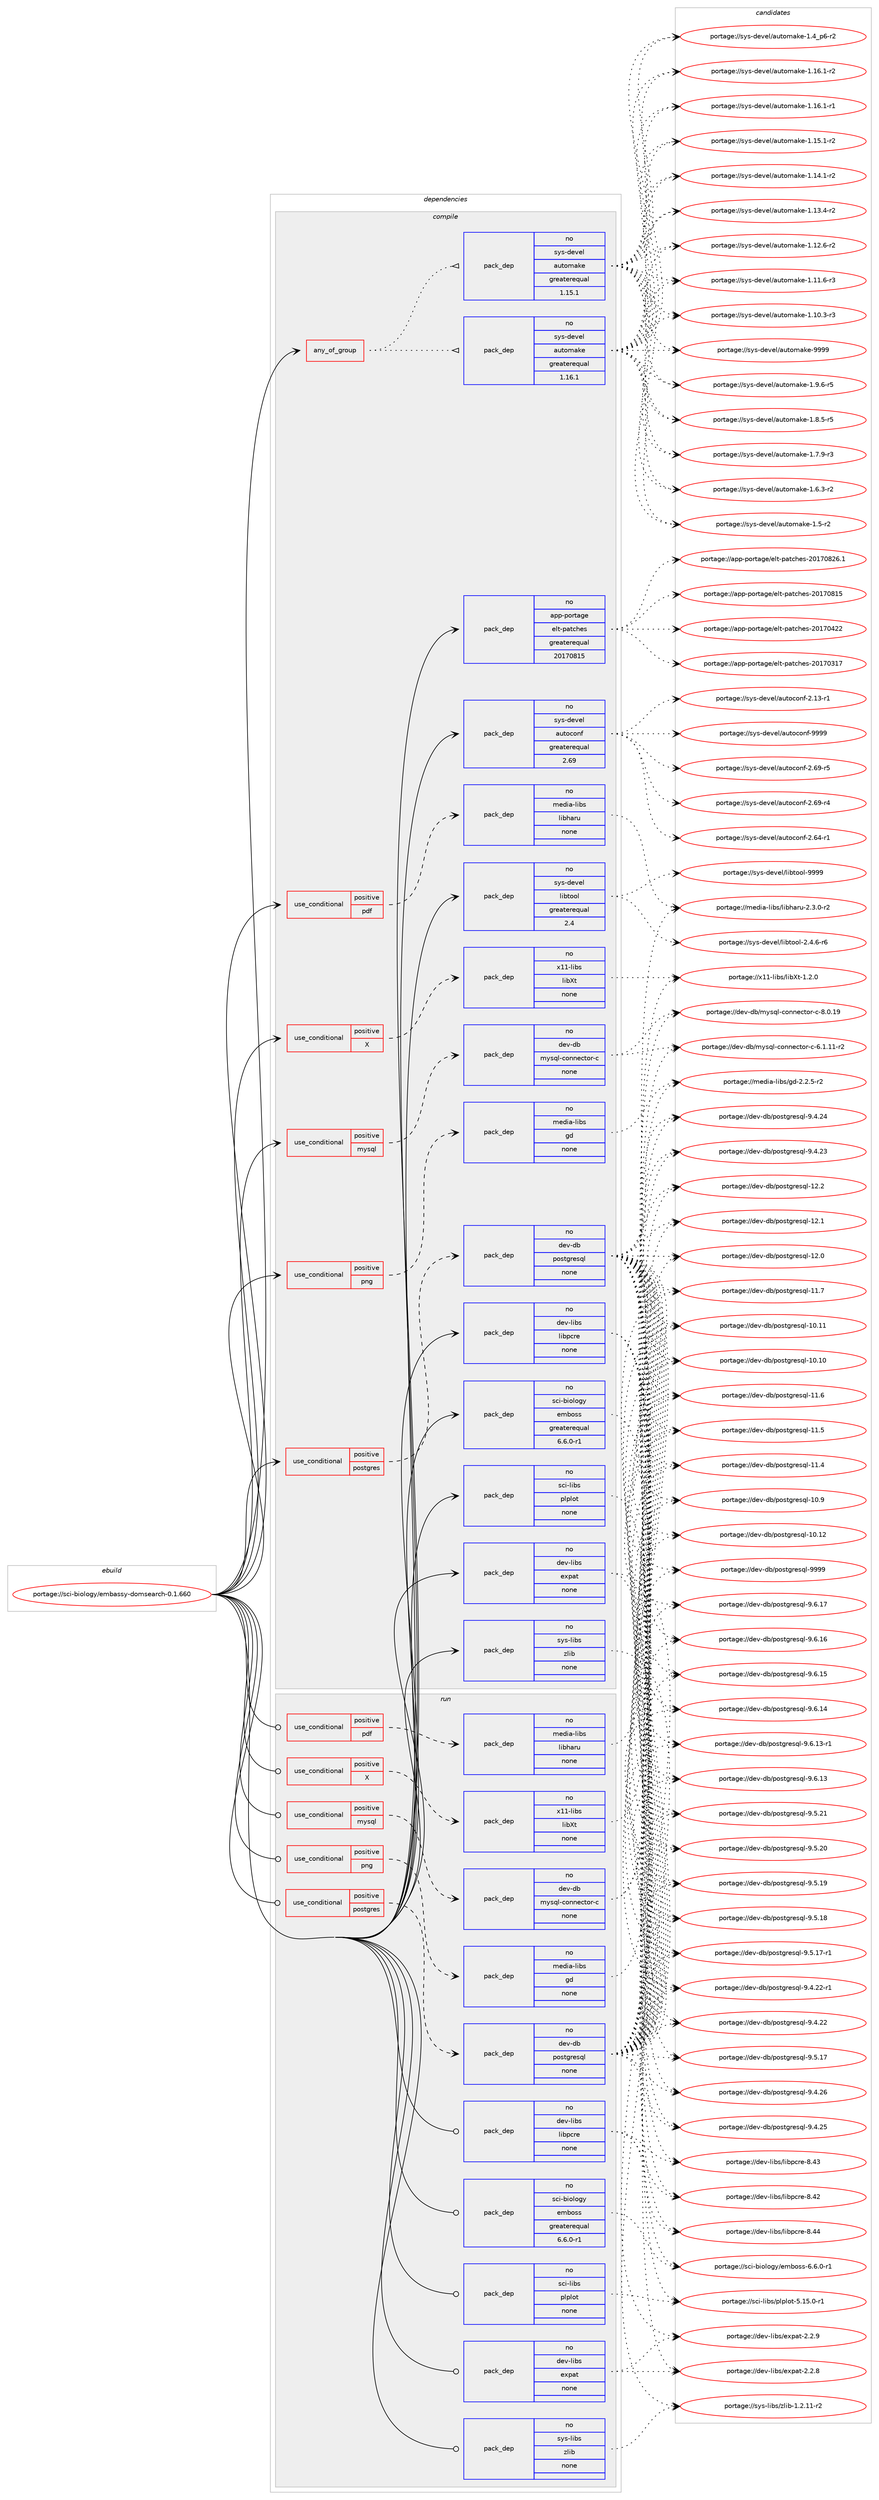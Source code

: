 digraph prolog {

# *************
# Graph options
# *************

newrank=true;
concentrate=true;
compound=true;
graph [rankdir=LR,fontname=Helvetica,fontsize=10,ranksep=1.5];#, ranksep=2.5, nodesep=0.2];
edge  [arrowhead=vee];
node  [fontname=Helvetica,fontsize=10];

# **********
# The ebuild
# **********

subgraph cluster_leftcol {
color=gray;
rank=same;
label=<<i>ebuild</i>>;
id [label="portage://sci-biology/embassy-domsearch-0.1.660", color=red, width=4, href="../sci-biology/embassy-domsearch-0.1.660.svg"];
}

# ****************
# The dependencies
# ****************

subgraph cluster_midcol {
color=gray;
label=<<i>dependencies</i>>;
subgraph cluster_compile {
fillcolor="#eeeeee";
style=filled;
label=<<i>compile</i>>;
subgraph any1189 {
dependency57517 [label=<<TABLE BORDER="0" CELLBORDER="1" CELLSPACING="0" CELLPADDING="4"><TR><TD CELLPADDING="10">any_of_group</TD></TR></TABLE>>, shape=none, color=red];subgraph pack44515 {
dependency57518 [label=<<TABLE BORDER="0" CELLBORDER="1" CELLSPACING="0" CELLPADDING="4" WIDTH="220"><TR><TD ROWSPAN="6" CELLPADDING="30">pack_dep</TD></TR><TR><TD WIDTH="110">no</TD></TR><TR><TD>sys-devel</TD></TR><TR><TD>automake</TD></TR><TR><TD>greaterequal</TD></TR><TR><TD>1.16.1</TD></TR></TABLE>>, shape=none, color=blue];
}
dependency57517:e -> dependency57518:w [weight=20,style="dotted",arrowhead="oinv"];
subgraph pack44516 {
dependency57519 [label=<<TABLE BORDER="0" CELLBORDER="1" CELLSPACING="0" CELLPADDING="4" WIDTH="220"><TR><TD ROWSPAN="6" CELLPADDING="30">pack_dep</TD></TR><TR><TD WIDTH="110">no</TD></TR><TR><TD>sys-devel</TD></TR><TR><TD>automake</TD></TR><TR><TD>greaterequal</TD></TR><TR><TD>1.15.1</TD></TR></TABLE>>, shape=none, color=blue];
}
dependency57517:e -> dependency57519:w [weight=20,style="dotted",arrowhead="oinv"];
}
id:e -> dependency57517:w [weight=20,style="solid",arrowhead="vee"];
subgraph cond11758 {
dependency57520 [label=<<TABLE BORDER="0" CELLBORDER="1" CELLSPACING="0" CELLPADDING="4"><TR><TD ROWSPAN="3" CELLPADDING="10">use_conditional</TD></TR><TR><TD>positive</TD></TR><TR><TD>X</TD></TR></TABLE>>, shape=none, color=red];
subgraph pack44517 {
dependency57521 [label=<<TABLE BORDER="0" CELLBORDER="1" CELLSPACING="0" CELLPADDING="4" WIDTH="220"><TR><TD ROWSPAN="6" CELLPADDING="30">pack_dep</TD></TR><TR><TD WIDTH="110">no</TD></TR><TR><TD>x11-libs</TD></TR><TR><TD>libXt</TD></TR><TR><TD>none</TD></TR><TR><TD></TD></TR></TABLE>>, shape=none, color=blue];
}
dependency57520:e -> dependency57521:w [weight=20,style="dashed",arrowhead="vee"];
}
id:e -> dependency57520:w [weight=20,style="solid",arrowhead="vee"];
subgraph cond11759 {
dependency57522 [label=<<TABLE BORDER="0" CELLBORDER="1" CELLSPACING="0" CELLPADDING="4"><TR><TD ROWSPAN="3" CELLPADDING="10">use_conditional</TD></TR><TR><TD>positive</TD></TR><TR><TD>mysql</TD></TR></TABLE>>, shape=none, color=red];
subgraph pack44518 {
dependency57523 [label=<<TABLE BORDER="0" CELLBORDER="1" CELLSPACING="0" CELLPADDING="4" WIDTH="220"><TR><TD ROWSPAN="6" CELLPADDING="30">pack_dep</TD></TR><TR><TD WIDTH="110">no</TD></TR><TR><TD>dev-db</TD></TR><TR><TD>mysql-connector-c</TD></TR><TR><TD>none</TD></TR><TR><TD></TD></TR></TABLE>>, shape=none, color=blue];
}
dependency57522:e -> dependency57523:w [weight=20,style="dashed",arrowhead="vee"];
}
id:e -> dependency57522:w [weight=20,style="solid",arrowhead="vee"];
subgraph cond11760 {
dependency57524 [label=<<TABLE BORDER="0" CELLBORDER="1" CELLSPACING="0" CELLPADDING="4"><TR><TD ROWSPAN="3" CELLPADDING="10">use_conditional</TD></TR><TR><TD>positive</TD></TR><TR><TD>pdf</TD></TR></TABLE>>, shape=none, color=red];
subgraph pack44519 {
dependency57525 [label=<<TABLE BORDER="0" CELLBORDER="1" CELLSPACING="0" CELLPADDING="4" WIDTH="220"><TR><TD ROWSPAN="6" CELLPADDING="30">pack_dep</TD></TR><TR><TD WIDTH="110">no</TD></TR><TR><TD>media-libs</TD></TR><TR><TD>libharu</TD></TR><TR><TD>none</TD></TR><TR><TD></TD></TR></TABLE>>, shape=none, color=blue];
}
dependency57524:e -> dependency57525:w [weight=20,style="dashed",arrowhead="vee"];
}
id:e -> dependency57524:w [weight=20,style="solid",arrowhead="vee"];
subgraph cond11761 {
dependency57526 [label=<<TABLE BORDER="0" CELLBORDER="1" CELLSPACING="0" CELLPADDING="4"><TR><TD ROWSPAN="3" CELLPADDING="10">use_conditional</TD></TR><TR><TD>positive</TD></TR><TR><TD>png</TD></TR></TABLE>>, shape=none, color=red];
subgraph pack44520 {
dependency57527 [label=<<TABLE BORDER="0" CELLBORDER="1" CELLSPACING="0" CELLPADDING="4" WIDTH="220"><TR><TD ROWSPAN="6" CELLPADDING="30">pack_dep</TD></TR><TR><TD WIDTH="110">no</TD></TR><TR><TD>media-libs</TD></TR><TR><TD>gd</TD></TR><TR><TD>none</TD></TR><TR><TD></TD></TR></TABLE>>, shape=none, color=blue];
}
dependency57526:e -> dependency57527:w [weight=20,style="dashed",arrowhead="vee"];
}
id:e -> dependency57526:w [weight=20,style="solid",arrowhead="vee"];
subgraph cond11762 {
dependency57528 [label=<<TABLE BORDER="0" CELLBORDER="1" CELLSPACING="0" CELLPADDING="4"><TR><TD ROWSPAN="3" CELLPADDING="10">use_conditional</TD></TR><TR><TD>positive</TD></TR><TR><TD>postgres</TD></TR></TABLE>>, shape=none, color=red];
subgraph pack44521 {
dependency57529 [label=<<TABLE BORDER="0" CELLBORDER="1" CELLSPACING="0" CELLPADDING="4" WIDTH="220"><TR><TD ROWSPAN="6" CELLPADDING="30">pack_dep</TD></TR><TR><TD WIDTH="110">no</TD></TR><TR><TD>dev-db</TD></TR><TR><TD>postgresql</TD></TR><TR><TD>none</TD></TR><TR><TD></TD></TR></TABLE>>, shape=none, color=blue];
}
dependency57528:e -> dependency57529:w [weight=20,style="dashed",arrowhead="vee"];
}
id:e -> dependency57528:w [weight=20,style="solid",arrowhead="vee"];
subgraph pack44522 {
dependency57530 [label=<<TABLE BORDER="0" CELLBORDER="1" CELLSPACING="0" CELLPADDING="4" WIDTH="220"><TR><TD ROWSPAN="6" CELLPADDING="30">pack_dep</TD></TR><TR><TD WIDTH="110">no</TD></TR><TR><TD>app-portage</TD></TR><TR><TD>elt-patches</TD></TR><TR><TD>greaterequal</TD></TR><TR><TD>20170815</TD></TR></TABLE>>, shape=none, color=blue];
}
id:e -> dependency57530:w [weight=20,style="solid",arrowhead="vee"];
subgraph pack44523 {
dependency57531 [label=<<TABLE BORDER="0" CELLBORDER="1" CELLSPACING="0" CELLPADDING="4" WIDTH="220"><TR><TD ROWSPAN="6" CELLPADDING="30">pack_dep</TD></TR><TR><TD WIDTH="110">no</TD></TR><TR><TD>dev-libs</TD></TR><TR><TD>expat</TD></TR><TR><TD>none</TD></TR><TR><TD></TD></TR></TABLE>>, shape=none, color=blue];
}
id:e -> dependency57531:w [weight=20,style="solid",arrowhead="vee"];
subgraph pack44524 {
dependency57532 [label=<<TABLE BORDER="0" CELLBORDER="1" CELLSPACING="0" CELLPADDING="4" WIDTH="220"><TR><TD ROWSPAN="6" CELLPADDING="30">pack_dep</TD></TR><TR><TD WIDTH="110">no</TD></TR><TR><TD>dev-libs</TD></TR><TR><TD>libpcre</TD></TR><TR><TD>none</TD></TR><TR><TD></TD></TR></TABLE>>, shape=none, color=blue];
}
id:e -> dependency57532:w [weight=20,style="solid",arrowhead="vee"];
subgraph pack44525 {
dependency57533 [label=<<TABLE BORDER="0" CELLBORDER="1" CELLSPACING="0" CELLPADDING="4" WIDTH="220"><TR><TD ROWSPAN="6" CELLPADDING="30">pack_dep</TD></TR><TR><TD WIDTH="110">no</TD></TR><TR><TD>sci-biology</TD></TR><TR><TD>emboss</TD></TR><TR><TD>greaterequal</TD></TR><TR><TD>6.6.0-r1</TD></TR></TABLE>>, shape=none, color=blue];
}
id:e -> dependency57533:w [weight=20,style="solid",arrowhead="vee"];
subgraph pack44526 {
dependency57534 [label=<<TABLE BORDER="0" CELLBORDER="1" CELLSPACING="0" CELLPADDING="4" WIDTH="220"><TR><TD ROWSPAN="6" CELLPADDING="30">pack_dep</TD></TR><TR><TD WIDTH="110">no</TD></TR><TR><TD>sci-libs</TD></TR><TR><TD>plplot</TD></TR><TR><TD>none</TD></TR><TR><TD></TD></TR></TABLE>>, shape=none, color=blue];
}
id:e -> dependency57534:w [weight=20,style="solid",arrowhead="vee"];
subgraph pack44527 {
dependency57535 [label=<<TABLE BORDER="0" CELLBORDER="1" CELLSPACING="0" CELLPADDING="4" WIDTH="220"><TR><TD ROWSPAN="6" CELLPADDING="30">pack_dep</TD></TR><TR><TD WIDTH="110">no</TD></TR><TR><TD>sys-devel</TD></TR><TR><TD>autoconf</TD></TR><TR><TD>greaterequal</TD></TR><TR><TD>2.69</TD></TR></TABLE>>, shape=none, color=blue];
}
id:e -> dependency57535:w [weight=20,style="solid",arrowhead="vee"];
subgraph pack44528 {
dependency57536 [label=<<TABLE BORDER="0" CELLBORDER="1" CELLSPACING="0" CELLPADDING="4" WIDTH="220"><TR><TD ROWSPAN="6" CELLPADDING="30">pack_dep</TD></TR><TR><TD WIDTH="110">no</TD></TR><TR><TD>sys-devel</TD></TR><TR><TD>libtool</TD></TR><TR><TD>greaterequal</TD></TR><TR><TD>2.4</TD></TR></TABLE>>, shape=none, color=blue];
}
id:e -> dependency57536:w [weight=20,style="solid",arrowhead="vee"];
subgraph pack44529 {
dependency57537 [label=<<TABLE BORDER="0" CELLBORDER="1" CELLSPACING="0" CELLPADDING="4" WIDTH="220"><TR><TD ROWSPAN="6" CELLPADDING="30">pack_dep</TD></TR><TR><TD WIDTH="110">no</TD></TR><TR><TD>sys-libs</TD></TR><TR><TD>zlib</TD></TR><TR><TD>none</TD></TR><TR><TD></TD></TR></TABLE>>, shape=none, color=blue];
}
id:e -> dependency57537:w [weight=20,style="solid",arrowhead="vee"];
}
subgraph cluster_compileandrun {
fillcolor="#eeeeee";
style=filled;
label=<<i>compile and run</i>>;
}
subgraph cluster_run {
fillcolor="#eeeeee";
style=filled;
label=<<i>run</i>>;
subgraph cond11763 {
dependency57538 [label=<<TABLE BORDER="0" CELLBORDER="1" CELLSPACING="0" CELLPADDING="4"><TR><TD ROWSPAN="3" CELLPADDING="10">use_conditional</TD></TR><TR><TD>positive</TD></TR><TR><TD>X</TD></TR></TABLE>>, shape=none, color=red];
subgraph pack44530 {
dependency57539 [label=<<TABLE BORDER="0" CELLBORDER="1" CELLSPACING="0" CELLPADDING="4" WIDTH="220"><TR><TD ROWSPAN="6" CELLPADDING="30">pack_dep</TD></TR><TR><TD WIDTH="110">no</TD></TR><TR><TD>x11-libs</TD></TR><TR><TD>libXt</TD></TR><TR><TD>none</TD></TR><TR><TD></TD></TR></TABLE>>, shape=none, color=blue];
}
dependency57538:e -> dependency57539:w [weight=20,style="dashed",arrowhead="vee"];
}
id:e -> dependency57538:w [weight=20,style="solid",arrowhead="odot"];
subgraph cond11764 {
dependency57540 [label=<<TABLE BORDER="0" CELLBORDER="1" CELLSPACING="0" CELLPADDING="4"><TR><TD ROWSPAN="3" CELLPADDING="10">use_conditional</TD></TR><TR><TD>positive</TD></TR><TR><TD>mysql</TD></TR></TABLE>>, shape=none, color=red];
subgraph pack44531 {
dependency57541 [label=<<TABLE BORDER="0" CELLBORDER="1" CELLSPACING="0" CELLPADDING="4" WIDTH="220"><TR><TD ROWSPAN="6" CELLPADDING="30">pack_dep</TD></TR><TR><TD WIDTH="110">no</TD></TR><TR><TD>dev-db</TD></TR><TR><TD>mysql-connector-c</TD></TR><TR><TD>none</TD></TR><TR><TD></TD></TR></TABLE>>, shape=none, color=blue];
}
dependency57540:e -> dependency57541:w [weight=20,style="dashed",arrowhead="vee"];
}
id:e -> dependency57540:w [weight=20,style="solid",arrowhead="odot"];
subgraph cond11765 {
dependency57542 [label=<<TABLE BORDER="0" CELLBORDER="1" CELLSPACING="0" CELLPADDING="4"><TR><TD ROWSPAN="3" CELLPADDING="10">use_conditional</TD></TR><TR><TD>positive</TD></TR><TR><TD>pdf</TD></TR></TABLE>>, shape=none, color=red];
subgraph pack44532 {
dependency57543 [label=<<TABLE BORDER="0" CELLBORDER="1" CELLSPACING="0" CELLPADDING="4" WIDTH="220"><TR><TD ROWSPAN="6" CELLPADDING="30">pack_dep</TD></TR><TR><TD WIDTH="110">no</TD></TR><TR><TD>media-libs</TD></TR><TR><TD>libharu</TD></TR><TR><TD>none</TD></TR><TR><TD></TD></TR></TABLE>>, shape=none, color=blue];
}
dependency57542:e -> dependency57543:w [weight=20,style="dashed",arrowhead="vee"];
}
id:e -> dependency57542:w [weight=20,style="solid",arrowhead="odot"];
subgraph cond11766 {
dependency57544 [label=<<TABLE BORDER="0" CELLBORDER="1" CELLSPACING="0" CELLPADDING="4"><TR><TD ROWSPAN="3" CELLPADDING="10">use_conditional</TD></TR><TR><TD>positive</TD></TR><TR><TD>png</TD></TR></TABLE>>, shape=none, color=red];
subgraph pack44533 {
dependency57545 [label=<<TABLE BORDER="0" CELLBORDER="1" CELLSPACING="0" CELLPADDING="4" WIDTH="220"><TR><TD ROWSPAN="6" CELLPADDING="30">pack_dep</TD></TR><TR><TD WIDTH="110">no</TD></TR><TR><TD>media-libs</TD></TR><TR><TD>gd</TD></TR><TR><TD>none</TD></TR><TR><TD></TD></TR></TABLE>>, shape=none, color=blue];
}
dependency57544:e -> dependency57545:w [weight=20,style="dashed",arrowhead="vee"];
}
id:e -> dependency57544:w [weight=20,style="solid",arrowhead="odot"];
subgraph cond11767 {
dependency57546 [label=<<TABLE BORDER="0" CELLBORDER="1" CELLSPACING="0" CELLPADDING="4"><TR><TD ROWSPAN="3" CELLPADDING="10">use_conditional</TD></TR><TR><TD>positive</TD></TR><TR><TD>postgres</TD></TR></TABLE>>, shape=none, color=red];
subgraph pack44534 {
dependency57547 [label=<<TABLE BORDER="0" CELLBORDER="1" CELLSPACING="0" CELLPADDING="4" WIDTH="220"><TR><TD ROWSPAN="6" CELLPADDING="30">pack_dep</TD></TR><TR><TD WIDTH="110">no</TD></TR><TR><TD>dev-db</TD></TR><TR><TD>postgresql</TD></TR><TR><TD>none</TD></TR><TR><TD></TD></TR></TABLE>>, shape=none, color=blue];
}
dependency57546:e -> dependency57547:w [weight=20,style="dashed",arrowhead="vee"];
}
id:e -> dependency57546:w [weight=20,style="solid",arrowhead="odot"];
subgraph pack44535 {
dependency57548 [label=<<TABLE BORDER="0" CELLBORDER="1" CELLSPACING="0" CELLPADDING="4" WIDTH="220"><TR><TD ROWSPAN="6" CELLPADDING="30">pack_dep</TD></TR><TR><TD WIDTH="110">no</TD></TR><TR><TD>dev-libs</TD></TR><TR><TD>expat</TD></TR><TR><TD>none</TD></TR><TR><TD></TD></TR></TABLE>>, shape=none, color=blue];
}
id:e -> dependency57548:w [weight=20,style="solid",arrowhead="odot"];
subgraph pack44536 {
dependency57549 [label=<<TABLE BORDER="0" CELLBORDER="1" CELLSPACING="0" CELLPADDING="4" WIDTH="220"><TR><TD ROWSPAN="6" CELLPADDING="30">pack_dep</TD></TR><TR><TD WIDTH="110">no</TD></TR><TR><TD>dev-libs</TD></TR><TR><TD>libpcre</TD></TR><TR><TD>none</TD></TR><TR><TD></TD></TR></TABLE>>, shape=none, color=blue];
}
id:e -> dependency57549:w [weight=20,style="solid",arrowhead="odot"];
subgraph pack44537 {
dependency57550 [label=<<TABLE BORDER="0" CELLBORDER="1" CELLSPACING="0" CELLPADDING="4" WIDTH="220"><TR><TD ROWSPAN="6" CELLPADDING="30">pack_dep</TD></TR><TR><TD WIDTH="110">no</TD></TR><TR><TD>sci-biology</TD></TR><TR><TD>emboss</TD></TR><TR><TD>greaterequal</TD></TR><TR><TD>6.6.0-r1</TD></TR></TABLE>>, shape=none, color=blue];
}
id:e -> dependency57550:w [weight=20,style="solid",arrowhead="odot"];
subgraph pack44538 {
dependency57551 [label=<<TABLE BORDER="0" CELLBORDER="1" CELLSPACING="0" CELLPADDING="4" WIDTH="220"><TR><TD ROWSPAN="6" CELLPADDING="30">pack_dep</TD></TR><TR><TD WIDTH="110">no</TD></TR><TR><TD>sci-libs</TD></TR><TR><TD>plplot</TD></TR><TR><TD>none</TD></TR><TR><TD></TD></TR></TABLE>>, shape=none, color=blue];
}
id:e -> dependency57551:w [weight=20,style="solid",arrowhead="odot"];
subgraph pack44539 {
dependency57552 [label=<<TABLE BORDER="0" CELLBORDER="1" CELLSPACING="0" CELLPADDING="4" WIDTH="220"><TR><TD ROWSPAN="6" CELLPADDING="30">pack_dep</TD></TR><TR><TD WIDTH="110">no</TD></TR><TR><TD>sys-libs</TD></TR><TR><TD>zlib</TD></TR><TR><TD>none</TD></TR><TR><TD></TD></TR></TABLE>>, shape=none, color=blue];
}
id:e -> dependency57552:w [weight=20,style="solid",arrowhead="odot"];
}
}

# **************
# The candidates
# **************

subgraph cluster_choices {
rank=same;
color=gray;
label=<<i>candidates</i>>;

subgraph choice44515 {
color=black;
nodesep=1;
choice115121115451001011181011084797117116111109971071014557575757 [label="portage://sys-devel/automake-9999", color=red, width=4,href="../sys-devel/automake-9999.svg"];
choice115121115451001011181011084797117116111109971071014549465746544511453 [label="portage://sys-devel/automake-1.9.6-r5", color=red, width=4,href="../sys-devel/automake-1.9.6-r5.svg"];
choice115121115451001011181011084797117116111109971071014549465646534511453 [label="portage://sys-devel/automake-1.8.5-r5", color=red, width=4,href="../sys-devel/automake-1.8.5-r5.svg"];
choice115121115451001011181011084797117116111109971071014549465546574511451 [label="portage://sys-devel/automake-1.7.9-r3", color=red, width=4,href="../sys-devel/automake-1.7.9-r3.svg"];
choice115121115451001011181011084797117116111109971071014549465446514511450 [label="portage://sys-devel/automake-1.6.3-r2", color=red, width=4,href="../sys-devel/automake-1.6.3-r2.svg"];
choice11512111545100101118101108479711711611110997107101454946534511450 [label="portage://sys-devel/automake-1.5-r2", color=red, width=4,href="../sys-devel/automake-1.5-r2.svg"];
choice115121115451001011181011084797117116111109971071014549465295112544511450 [label="portage://sys-devel/automake-1.4_p6-r2", color=red, width=4,href="../sys-devel/automake-1.4_p6-r2.svg"];
choice11512111545100101118101108479711711611110997107101454946495446494511450 [label="portage://sys-devel/automake-1.16.1-r2", color=red, width=4,href="../sys-devel/automake-1.16.1-r2.svg"];
choice11512111545100101118101108479711711611110997107101454946495446494511449 [label="portage://sys-devel/automake-1.16.1-r1", color=red, width=4,href="../sys-devel/automake-1.16.1-r1.svg"];
choice11512111545100101118101108479711711611110997107101454946495346494511450 [label="portage://sys-devel/automake-1.15.1-r2", color=red, width=4,href="../sys-devel/automake-1.15.1-r2.svg"];
choice11512111545100101118101108479711711611110997107101454946495246494511450 [label="portage://sys-devel/automake-1.14.1-r2", color=red, width=4,href="../sys-devel/automake-1.14.1-r2.svg"];
choice11512111545100101118101108479711711611110997107101454946495146524511450 [label="portage://sys-devel/automake-1.13.4-r2", color=red, width=4,href="../sys-devel/automake-1.13.4-r2.svg"];
choice11512111545100101118101108479711711611110997107101454946495046544511450 [label="portage://sys-devel/automake-1.12.6-r2", color=red, width=4,href="../sys-devel/automake-1.12.6-r2.svg"];
choice11512111545100101118101108479711711611110997107101454946494946544511451 [label="portage://sys-devel/automake-1.11.6-r3", color=red, width=4,href="../sys-devel/automake-1.11.6-r3.svg"];
choice11512111545100101118101108479711711611110997107101454946494846514511451 [label="portage://sys-devel/automake-1.10.3-r3", color=red, width=4,href="../sys-devel/automake-1.10.3-r3.svg"];
dependency57518:e -> choice115121115451001011181011084797117116111109971071014557575757:w [style=dotted,weight="100"];
dependency57518:e -> choice115121115451001011181011084797117116111109971071014549465746544511453:w [style=dotted,weight="100"];
dependency57518:e -> choice115121115451001011181011084797117116111109971071014549465646534511453:w [style=dotted,weight="100"];
dependency57518:e -> choice115121115451001011181011084797117116111109971071014549465546574511451:w [style=dotted,weight="100"];
dependency57518:e -> choice115121115451001011181011084797117116111109971071014549465446514511450:w [style=dotted,weight="100"];
dependency57518:e -> choice11512111545100101118101108479711711611110997107101454946534511450:w [style=dotted,weight="100"];
dependency57518:e -> choice115121115451001011181011084797117116111109971071014549465295112544511450:w [style=dotted,weight="100"];
dependency57518:e -> choice11512111545100101118101108479711711611110997107101454946495446494511450:w [style=dotted,weight="100"];
dependency57518:e -> choice11512111545100101118101108479711711611110997107101454946495446494511449:w [style=dotted,weight="100"];
dependency57518:e -> choice11512111545100101118101108479711711611110997107101454946495346494511450:w [style=dotted,weight="100"];
dependency57518:e -> choice11512111545100101118101108479711711611110997107101454946495246494511450:w [style=dotted,weight="100"];
dependency57518:e -> choice11512111545100101118101108479711711611110997107101454946495146524511450:w [style=dotted,weight="100"];
dependency57518:e -> choice11512111545100101118101108479711711611110997107101454946495046544511450:w [style=dotted,weight="100"];
dependency57518:e -> choice11512111545100101118101108479711711611110997107101454946494946544511451:w [style=dotted,weight="100"];
dependency57518:e -> choice11512111545100101118101108479711711611110997107101454946494846514511451:w [style=dotted,weight="100"];
}
subgraph choice44516 {
color=black;
nodesep=1;
choice115121115451001011181011084797117116111109971071014557575757 [label="portage://sys-devel/automake-9999", color=red, width=4,href="../sys-devel/automake-9999.svg"];
choice115121115451001011181011084797117116111109971071014549465746544511453 [label="portage://sys-devel/automake-1.9.6-r5", color=red, width=4,href="../sys-devel/automake-1.9.6-r5.svg"];
choice115121115451001011181011084797117116111109971071014549465646534511453 [label="portage://sys-devel/automake-1.8.5-r5", color=red, width=4,href="../sys-devel/automake-1.8.5-r5.svg"];
choice115121115451001011181011084797117116111109971071014549465546574511451 [label="portage://sys-devel/automake-1.7.9-r3", color=red, width=4,href="../sys-devel/automake-1.7.9-r3.svg"];
choice115121115451001011181011084797117116111109971071014549465446514511450 [label="portage://sys-devel/automake-1.6.3-r2", color=red, width=4,href="../sys-devel/automake-1.6.3-r2.svg"];
choice11512111545100101118101108479711711611110997107101454946534511450 [label="portage://sys-devel/automake-1.5-r2", color=red, width=4,href="../sys-devel/automake-1.5-r2.svg"];
choice115121115451001011181011084797117116111109971071014549465295112544511450 [label="portage://sys-devel/automake-1.4_p6-r2", color=red, width=4,href="../sys-devel/automake-1.4_p6-r2.svg"];
choice11512111545100101118101108479711711611110997107101454946495446494511450 [label="portage://sys-devel/automake-1.16.1-r2", color=red, width=4,href="../sys-devel/automake-1.16.1-r2.svg"];
choice11512111545100101118101108479711711611110997107101454946495446494511449 [label="portage://sys-devel/automake-1.16.1-r1", color=red, width=4,href="../sys-devel/automake-1.16.1-r1.svg"];
choice11512111545100101118101108479711711611110997107101454946495346494511450 [label="portage://sys-devel/automake-1.15.1-r2", color=red, width=4,href="../sys-devel/automake-1.15.1-r2.svg"];
choice11512111545100101118101108479711711611110997107101454946495246494511450 [label="portage://sys-devel/automake-1.14.1-r2", color=red, width=4,href="../sys-devel/automake-1.14.1-r2.svg"];
choice11512111545100101118101108479711711611110997107101454946495146524511450 [label="portage://sys-devel/automake-1.13.4-r2", color=red, width=4,href="../sys-devel/automake-1.13.4-r2.svg"];
choice11512111545100101118101108479711711611110997107101454946495046544511450 [label="portage://sys-devel/automake-1.12.6-r2", color=red, width=4,href="../sys-devel/automake-1.12.6-r2.svg"];
choice11512111545100101118101108479711711611110997107101454946494946544511451 [label="portage://sys-devel/automake-1.11.6-r3", color=red, width=4,href="../sys-devel/automake-1.11.6-r3.svg"];
choice11512111545100101118101108479711711611110997107101454946494846514511451 [label="portage://sys-devel/automake-1.10.3-r3", color=red, width=4,href="../sys-devel/automake-1.10.3-r3.svg"];
dependency57519:e -> choice115121115451001011181011084797117116111109971071014557575757:w [style=dotted,weight="100"];
dependency57519:e -> choice115121115451001011181011084797117116111109971071014549465746544511453:w [style=dotted,weight="100"];
dependency57519:e -> choice115121115451001011181011084797117116111109971071014549465646534511453:w [style=dotted,weight="100"];
dependency57519:e -> choice115121115451001011181011084797117116111109971071014549465546574511451:w [style=dotted,weight="100"];
dependency57519:e -> choice115121115451001011181011084797117116111109971071014549465446514511450:w [style=dotted,weight="100"];
dependency57519:e -> choice11512111545100101118101108479711711611110997107101454946534511450:w [style=dotted,weight="100"];
dependency57519:e -> choice115121115451001011181011084797117116111109971071014549465295112544511450:w [style=dotted,weight="100"];
dependency57519:e -> choice11512111545100101118101108479711711611110997107101454946495446494511450:w [style=dotted,weight="100"];
dependency57519:e -> choice11512111545100101118101108479711711611110997107101454946495446494511449:w [style=dotted,weight="100"];
dependency57519:e -> choice11512111545100101118101108479711711611110997107101454946495346494511450:w [style=dotted,weight="100"];
dependency57519:e -> choice11512111545100101118101108479711711611110997107101454946495246494511450:w [style=dotted,weight="100"];
dependency57519:e -> choice11512111545100101118101108479711711611110997107101454946495146524511450:w [style=dotted,weight="100"];
dependency57519:e -> choice11512111545100101118101108479711711611110997107101454946495046544511450:w [style=dotted,weight="100"];
dependency57519:e -> choice11512111545100101118101108479711711611110997107101454946494946544511451:w [style=dotted,weight="100"];
dependency57519:e -> choice11512111545100101118101108479711711611110997107101454946494846514511451:w [style=dotted,weight="100"];
}
subgraph choice44517 {
color=black;
nodesep=1;
choice12049494510810598115471081059888116454946504648 [label="portage://x11-libs/libXt-1.2.0", color=red, width=4,href="../x11-libs/libXt-1.2.0.svg"];
dependency57521:e -> choice12049494510810598115471081059888116454946504648:w [style=dotted,weight="100"];
}
subgraph choice44518 {
color=black;
nodesep=1;
choice100101118451009847109121115113108459911111011010199116111114459945564648464957 [label="portage://dev-db/mysql-connector-c-8.0.19", color=red, width=4,href="../dev-db/mysql-connector-c-8.0.19.svg"];
choice1001011184510098471091211151131084599111110110101991161111144599455446494649494511450 [label="portage://dev-db/mysql-connector-c-6.1.11-r2", color=red, width=4,href="../dev-db/mysql-connector-c-6.1.11-r2.svg"];
dependency57523:e -> choice100101118451009847109121115113108459911111011010199116111114459945564648464957:w [style=dotted,weight="100"];
dependency57523:e -> choice1001011184510098471091211151131084599111110110101991161111144599455446494649494511450:w [style=dotted,weight="100"];
}
subgraph choice44519 {
color=black;
nodesep=1;
choice1091011001059745108105981154710810598104971141174550465146484511450 [label="portage://media-libs/libharu-2.3.0-r2", color=red, width=4,href="../media-libs/libharu-2.3.0-r2.svg"];
dependency57525:e -> choice1091011001059745108105981154710810598104971141174550465146484511450:w [style=dotted,weight="100"];
}
subgraph choice44520 {
color=black;
nodesep=1;
choice109101100105974510810598115471031004550465046534511450 [label="portage://media-libs/gd-2.2.5-r2", color=red, width=4,href="../media-libs/gd-2.2.5-r2.svg"];
dependency57527:e -> choice109101100105974510810598115471031004550465046534511450:w [style=dotted,weight="100"];
}
subgraph choice44521 {
color=black;
nodesep=1;
choice1001011184510098471121111151161031141011151131084557575757 [label="portage://dev-db/postgresql-9999", color=red, width=4,href="../dev-db/postgresql-9999.svg"];
choice10010111845100984711211111511610311410111511310845574654464955 [label="portage://dev-db/postgresql-9.6.17", color=red, width=4,href="../dev-db/postgresql-9.6.17.svg"];
choice10010111845100984711211111511610311410111511310845574654464954 [label="portage://dev-db/postgresql-9.6.16", color=red, width=4,href="../dev-db/postgresql-9.6.16.svg"];
choice10010111845100984711211111511610311410111511310845574654464953 [label="portage://dev-db/postgresql-9.6.15", color=red, width=4,href="../dev-db/postgresql-9.6.15.svg"];
choice10010111845100984711211111511610311410111511310845574654464952 [label="portage://dev-db/postgresql-9.6.14", color=red, width=4,href="../dev-db/postgresql-9.6.14.svg"];
choice100101118451009847112111115116103114101115113108455746544649514511449 [label="portage://dev-db/postgresql-9.6.13-r1", color=red, width=4,href="../dev-db/postgresql-9.6.13-r1.svg"];
choice10010111845100984711211111511610311410111511310845574654464951 [label="portage://dev-db/postgresql-9.6.13", color=red, width=4,href="../dev-db/postgresql-9.6.13.svg"];
choice10010111845100984711211111511610311410111511310845574653465049 [label="portage://dev-db/postgresql-9.5.21", color=red, width=4,href="../dev-db/postgresql-9.5.21.svg"];
choice10010111845100984711211111511610311410111511310845574653465048 [label="portage://dev-db/postgresql-9.5.20", color=red, width=4,href="../dev-db/postgresql-9.5.20.svg"];
choice10010111845100984711211111511610311410111511310845574653464957 [label="portage://dev-db/postgresql-9.5.19", color=red, width=4,href="../dev-db/postgresql-9.5.19.svg"];
choice10010111845100984711211111511610311410111511310845574653464956 [label="portage://dev-db/postgresql-9.5.18", color=red, width=4,href="../dev-db/postgresql-9.5.18.svg"];
choice100101118451009847112111115116103114101115113108455746534649554511449 [label="portage://dev-db/postgresql-9.5.17-r1", color=red, width=4,href="../dev-db/postgresql-9.5.17-r1.svg"];
choice10010111845100984711211111511610311410111511310845574653464955 [label="portage://dev-db/postgresql-9.5.17", color=red, width=4,href="../dev-db/postgresql-9.5.17.svg"];
choice10010111845100984711211111511610311410111511310845574652465054 [label="portage://dev-db/postgresql-9.4.26", color=red, width=4,href="../dev-db/postgresql-9.4.26.svg"];
choice10010111845100984711211111511610311410111511310845574652465053 [label="portage://dev-db/postgresql-9.4.25", color=red, width=4,href="../dev-db/postgresql-9.4.25.svg"];
choice10010111845100984711211111511610311410111511310845574652465052 [label="portage://dev-db/postgresql-9.4.24", color=red, width=4,href="../dev-db/postgresql-9.4.24.svg"];
choice10010111845100984711211111511610311410111511310845574652465051 [label="portage://dev-db/postgresql-9.4.23", color=red, width=4,href="../dev-db/postgresql-9.4.23.svg"];
choice100101118451009847112111115116103114101115113108455746524650504511449 [label="portage://dev-db/postgresql-9.4.22-r1", color=red, width=4,href="../dev-db/postgresql-9.4.22-r1.svg"];
choice10010111845100984711211111511610311410111511310845574652465050 [label="portage://dev-db/postgresql-9.4.22", color=red, width=4,href="../dev-db/postgresql-9.4.22.svg"];
choice1001011184510098471121111151161031141011151131084549504650 [label="portage://dev-db/postgresql-12.2", color=red, width=4,href="../dev-db/postgresql-12.2.svg"];
choice1001011184510098471121111151161031141011151131084549504649 [label="portage://dev-db/postgresql-12.1", color=red, width=4,href="../dev-db/postgresql-12.1.svg"];
choice1001011184510098471121111151161031141011151131084549504648 [label="portage://dev-db/postgresql-12.0", color=red, width=4,href="../dev-db/postgresql-12.0.svg"];
choice1001011184510098471121111151161031141011151131084549494655 [label="portage://dev-db/postgresql-11.7", color=red, width=4,href="../dev-db/postgresql-11.7.svg"];
choice1001011184510098471121111151161031141011151131084549494654 [label="portage://dev-db/postgresql-11.6", color=red, width=4,href="../dev-db/postgresql-11.6.svg"];
choice1001011184510098471121111151161031141011151131084549494653 [label="portage://dev-db/postgresql-11.5", color=red, width=4,href="../dev-db/postgresql-11.5.svg"];
choice1001011184510098471121111151161031141011151131084549494652 [label="portage://dev-db/postgresql-11.4", color=red, width=4,href="../dev-db/postgresql-11.4.svg"];
choice1001011184510098471121111151161031141011151131084549484657 [label="portage://dev-db/postgresql-10.9", color=red, width=4,href="../dev-db/postgresql-10.9.svg"];
choice100101118451009847112111115116103114101115113108454948464950 [label="portage://dev-db/postgresql-10.12", color=red, width=4,href="../dev-db/postgresql-10.12.svg"];
choice100101118451009847112111115116103114101115113108454948464949 [label="portage://dev-db/postgresql-10.11", color=red, width=4,href="../dev-db/postgresql-10.11.svg"];
choice100101118451009847112111115116103114101115113108454948464948 [label="portage://dev-db/postgresql-10.10", color=red, width=4,href="../dev-db/postgresql-10.10.svg"];
dependency57529:e -> choice1001011184510098471121111151161031141011151131084557575757:w [style=dotted,weight="100"];
dependency57529:e -> choice10010111845100984711211111511610311410111511310845574654464955:w [style=dotted,weight="100"];
dependency57529:e -> choice10010111845100984711211111511610311410111511310845574654464954:w [style=dotted,weight="100"];
dependency57529:e -> choice10010111845100984711211111511610311410111511310845574654464953:w [style=dotted,weight="100"];
dependency57529:e -> choice10010111845100984711211111511610311410111511310845574654464952:w [style=dotted,weight="100"];
dependency57529:e -> choice100101118451009847112111115116103114101115113108455746544649514511449:w [style=dotted,weight="100"];
dependency57529:e -> choice10010111845100984711211111511610311410111511310845574654464951:w [style=dotted,weight="100"];
dependency57529:e -> choice10010111845100984711211111511610311410111511310845574653465049:w [style=dotted,weight="100"];
dependency57529:e -> choice10010111845100984711211111511610311410111511310845574653465048:w [style=dotted,weight="100"];
dependency57529:e -> choice10010111845100984711211111511610311410111511310845574653464957:w [style=dotted,weight="100"];
dependency57529:e -> choice10010111845100984711211111511610311410111511310845574653464956:w [style=dotted,weight="100"];
dependency57529:e -> choice100101118451009847112111115116103114101115113108455746534649554511449:w [style=dotted,weight="100"];
dependency57529:e -> choice10010111845100984711211111511610311410111511310845574653464955:w [style=dotted,weight="100"];
dependency57529:e -> choice10010111845100984711211111511610311410111511310845574652465054:w [style=dotted,weight="100"];
dependency57529:e -> choice10010111845100984711211111511610311410111511310845574652465053:w [style=dotted,weight="100"];
dependency57529:e -> choice10010111845100984711211111511610311410111511310845574652465052:w [style=dotted,weight="100"];
dependency57529:e -> choice10010111845100984711211111511610311410111511310845574652465051:w [style=dotted,weight="100"];
dependency57529:e -> choice100101118451009847112111115116103114101115113108455746524650504511449:w [style=dotted,weight="100"];
dependency57529:e -> choice10010111845100984711211111511610311410111511310845574652465050:w [style=dotted,weight="100"];
dependency57529:e -> choice1001011184510098471121111151161031141011151131084549504650:w [style=dotted,weight="100"];
dependency57529:e -> choice1001011184510098471121111151161031141011151131084549504649:w [style=dotted,weight="100"];
dependency57529:e -> choice1001011184510098471121111151161031141011151131084549504648:w [style=dotted,weight="100"];
dependency57529:e -> choice1001011184510098471121111151161031141011151131084549494655:w [style=dotted,weight="100"];
dependency57529:e -> choice1001011184510098471121111151161031141011151131084549494654:w [style=dotted,weight="100"];
dependency57529:e -> choice1001011184510098471121111151161031141011151131084549494653:w [style=dotted,weight="100"];
dependency57529:e -> choice1001011184510098471121111151161031141011151131084549494652:w [style=dotted,weight="100"];
dependency57529:e -> choice1001011184510098471121111151161031141011151131084549484657:w [style=dotted,weight="100"];
dependency57529:e -> choice100101118451009847112111115116103114101115113108454948464950:w [style=dotted,weight="100"];
dependency57529:e -> choice100101118451009847112111115116103114101115113108454948464949:w [style=dotted,weight="100"];
dependency57529:e -> choice100101118451009847112111115116103114101115113108454948464948:w [style=dotted,weight="100"];
}
subgraph choice44522 {
color=black;
nodesep=1;
choice971121124511211111411697103101471011081164511297116991041011154550484955485650544649 [label="portage://app-portage/elt-patches-20170826.1", color=red, width=4,href="../app-portage/elt-patches-20170826.1.svg"];
choice97112112451121111141169710310147101108116451129711699104101115455048495548564953 [label="portage://app-portage/elt-patches-20170815", color=red, width=4,href="../app-portage/elt-patches-20170815.svg"];
choice97112112451121111141169710310147101108116451129711699104101115455048495548525050 [label="portage://app-portage/elt-patches-20170422", color=red, width=4,href="../app-portage/elt-patches-20170422.svg"];
choice97112112451121111141169710310147101108116451129711699104101115455048495548514955 [label="portage://app-portage/elt-patches-20170317", color=red, width=4,href="../app-portage/elt-patches-20170317.svg"];
dependency57530:e -> choice971121124511211111411697103101471011081164511297116991041011154550484955485650544649:w [style=dotted,weight="100"];
dependency57530:e -> choice97112112451121111141169710310147101108116451129711699104101115455048495548564953:w [style=dotted,weight="100"];
dependency57530:e -> choice97112112451121111141169710310147101108116451129711699104101115455048495548525050:w [style=dotted,weight="100"];
dependency57530:e -> choice97112112451121111141169710310147101108116451129711699104101115455048495548514955:w [style=dotted,weight="100"];
}
subgraph choice44523 {
color=black;
nodesep=1;
choice10010111845108105981154710112011297116455046504657 [label="portage://dev-libs/expat-2.2.9", color=red, width=4,href="../dev-libs/expat-2.2.9.svg"];
choice10010111845108105981154710112011297116455046504656 [label="portage://dev-libs/expat-2.2.8", color=red, width=4,href="../dev-libs/expat-2.2.8.svg"];
dependency57531:e -> choice10010111845108105981154710112011297116455046504657:w [style=dotted,weight="100"];
dependency57531:e -> choice10010111845108105981154710112011297116455046504656:w [style=dotted,weight="100"];
}
subgraph choice44524 {
color=black;
nodesep=1;
choice10010111845108105981154710810598112991141014556465252 [label="portage://dev-libs/libpcre-8.44", color=red, width=4,href="../dev-libs/libpcre-8.44.svg"];
choice10010111845108105981154710810598112991141014556465251 [label="portage://dev-libs/libpcre-8.43", color=red, width=4,href="../dev-libs/libpcre-8.43.svg"];
choice10010111845108105981154710810598112991141014556465250 [label="portage://dev-libs/libpcre-8.42", color=red, width=4,href="../dev-libs/libpcre-8.42.svg"];
dependency57532:e -> choice10010111845108105981154710810598112991141014556465252:w [style=dotted,weight="100"];
dependency57532:e -> choice10010111845108105981154710810598112991141014556465251:w [style=dotted,weight="100"];
dependency57532:e -> choice10010111845108105981154710810598112991141014556465250:w [style=dotted,weight="100"];
}
subgraph choice44525 {
color=black;
nodesep=1;
choice11599105459810511110811110312147101109981111151154554465446484511449 [label="portage://sci-biology/emboss-6.6.0-r1", color=red, width=4,href="../sci-biology/emboss-6.6.0-r1.svg"];
dependency57533:e -> choice11599105459810511110811110312147101109981111151154554465446484511449:w [style=dotted,weight="100"];
}
subgraph choice44526 {
color=black;
nodesep=1;
choice11599105451081059811547112108112108111116455346495346484511449 [label="portage://sci-libs/plplot-5.15.0-r1", color=red, width=4,href="../sci-libs/plplot-5.15.0-r1.svg"];
dependency57534:e -> choice11599105451081059811547112108112108111116455346495346484511449:w [style=dotted,weight="100"];
}
subgraph choice44527 {
color=black;
nodesep=1;
choice115121115451001011181011084797117116111991111101024557575757 [label="portage://sys-devel/autoconf-9999", color=red, width=4,href="../sys-devel/autoconf-9999.svg"];
choice1151211154510010111810110847971171161119911111010245504654574511453 [label="portage://sys-devel/autoconf-2.69-r5", color=red, width=4,href="../sys-devel/autoconf-2.69-r5.svg"];
choice1151211154510010111810110847971171161119911111010245504654574511452 [label="portage://sys-devel/autoconf-2.69-r4", color=red, width=4,href="../sys-devel/autoconf-2.69-r4.svg"];
choice1151211154510010111810110847971171161119911111010245504654524511449 [label="portage://sys-devel/autoconf-2.64-r1", color=red, width=4,href="../sys-devel/autoconf-2.64-r1.svg"];
choice1151211154510010111810110847971171161119911111010245504649514511449 [label="portage://sys-devel/autoconf-2.13-r1", color=red, width=4,href="../sys-devel/autoconf-2.13-r1.svg"];
dependency57535:e -> choice115121115451001011181011084797117116111991111101024557575757:w [style=dotted,weight="100"];
dependency57535:e -> choice1151211154510010111810110847971171161119911111010245504654574511453:w [style=dotted,weight="100"];
dependency57535:e -> choice1151211154510010111810110847971171161119911111010245504654574511452:w [style=dotted,weight="100"];
dependency57535:e -> choice1151211154510010111810110847971171161119911111010245504654524511449:w [style=dotted,weight="100"];
dependency57535:e -> choice1151211154510010111810110847971171161119911111010245504649514511449:w [style=dotted,weight="100"];
}
subgraph choice44528 {
color=black;
nodesep=1;
choice1151211154510010111810110847108105981161111111084557575757 [label="portage://sys-devel/libtool-9999", color=red, width=4,href="../sys-devel/libtool-9999.svg"];
choice1151211154510010111810110847108105981161111111084550465246544511454 [label="portage://sys-devel/libtool-2.4.6-r6", color=red, width=4,href="../sys-devel/libtool-2.4.6-r6.svg"];
dependency57536:e -> choice1151211154510010111810110847108105981161111111084557575757:w [style=dotted,weight="100"];
dependency57536:e -> choice1151211154510010111810110847108105981161111111084550465246544511454:w [style=dotted,weight="100"];
}
subgraph choice44529 {
color=black;
nodesep=1;
choice11512111545108105981154712210810598454946504649494511450 [label="portage://sys-libs/zlib-1.2.11-r2", color=red, width=4,href="../sys-libs/zlib-1.2.11-r2.svg"];
dependency57537:e -> choice11512111545108105981154712210810598454946504649494511450:w [style=dotted,weight="100"];
}
subgraph choice44530 {
color=black;
nodesep=1;
choice12049494510810598115471081059888116454946504648 [label="portage://x11-libs/libXt-1.2.0", color=red, width=4,href="../x11-libs/libXt-1.2.0.svg"];
dependency57539:e -> choice12049494510810598115471081059888116454946504648:w [style=dotted,weight="100"];
}
subgraph choice44531 {
color=black;
nodesep=1;
choice100101118451009847109121115113108459911111011010199116111114459945564648464957 [label="portage://dev-db/mysql-connector-c-8.0.19", color=red, width=4,href="../dev-db/mysql-connector-c-8.0.19.svg"];
choice1001011184510098471091211151131084599111110110101991161111144599455446494649494511450 [label="portage://dev-db/mysql-connector-c-6.1.11-r2", color=red, width=4,href="../dev-db/mysql-connector-c-6.1.11-r2.svg"];
dependency57541:e -> choice100101118451009847109121115113108459911111011010199116111114459945564648464957:w [style=dotted,weight="100"];
dependency57541:e -> choice1001011184510098471091211151131084599111110110101991161111144599455446494649494511450:w [style=dotted,weight="100"];
}
subgraph choice44532 {
color=black;
nodesep=1;
choice1091011001059745108105981154710810598104971141174550465146484511450 [label="portage://media-libs/libharu-2.3.0-r2", color=red, width=4,href="../media-libs/libharu-2.3.0-r2.svg"];
dependency57543:e -> choice1091011001059745108105981154710810598104971141174550465146484511450:w [style=dotted,weight="100"];
}
subgraph choice44533 {
color=black;
nodesep=1;
choice109101100105974510810598115471031004550465046534511450 [label="portage://media-libs/gd-2.2.5-r2", color=red, width=4,href="../media-libs/gd-2.2.5-r2.svg"];
dependency57545:e -> choice109101100105974510810598115471031004550465046534511450:w [style=dotted,weight="100"];
}
subgraph choice44534 {
color=black;
nodesep=1;
choice1001011184510098471121111151161031141011151131084557575757 [label="portage://dev-db/postgresql-9999", color=red, width=4,href="../dev-db/postgresql-9999.svg"];
choice10010111845100984711211111511610311410111511310845574654464955 [label="portage://dev-db/postgresql-9.6.17", color=red, width=4,href="../dev-db/postgresql-9.6.17.svg"];
choice10010111845100984711211111511610311410111511310845574654464954 [label="portage://dev-db/postgresql-9.6.16", color=red, width=4,href="../dev-db/postgresql-9.6.16.svg"];
choice10010111845100984711211111511610311410111511310845574654464953 [label="portage://dev-db/postgresql-9.6.15", color=red, width=4,href="../dev-db/postgresql-9.6.15.svg"];
choice10010111845100984711211111511610311410111511310845574654464952 [label="portage://dev-db/postgresql-9.6.14", color=red, width=4,href="../dev-db/postgresql-9.6.14.svg"];
choice100101118451009847112111115116103114101115113108455746544649514511449 [label="portage://dev-db/postgresql-9.6.13-r1", color=red, width=4,href="../dev-db/postgresql-9.6.13-r1.svg"];
choice10010111845100984711211111511610311410111511310845574654464951 [label="portage://dev-db/postgresql-9.6.13", color=red, width=4,href="../dev-db/postgresql-9.6.13.svg"];
choice10010111845100984711211111511610311410111511310845574653465049 [label="portage://dev-db/postgresql-9.5.21", color=red, width=4,href="../dev-db/postgresql-9.5.21.svg"];
choice10010111845100984711211111511610311410111511310845574653465048 [label="portage://dev-db/postgresql-9.5.20", color=red, width=4,href="../dev-db/postgresql-9.5.20.svg"];
choice10010111845100984711211111511610311410111511310845574653464957 [label="portage://dev-db/postgresql-9.5.19", color=red, width=4,href="../dev-db/postgresql-9.5.19.svg"];
choice10010111845100984711211111511610311410111511310845574653464956 [label="portage://dev-db/postgresql-9.5.18", color=red, width=4,href="../dev-db/postgresql-9.5.18.svg"];
choice100101118451009847112111115116103114101115113108455746534649554511449 [label="portage://dev-db/postgresql-9.5.17-r1", color=red, width=4,href="../dev-db/postgresql-9.5.17-r1.svg"];
choice10010111845100984711211111511610311410111511310845574653464955 [label="portage://dev-db/postgresql-9.5.17", color=red, width=4,href="../dev-db/postgresql-9.5.17.svg"];
choice10010111845100984711211111511610311410111511310845574652465054 [label="portage://dev-db/postgresql-9.4.26", color=red, width=4,href="../dev-db/postgresql-9.4.26.svg"];
choice10010111845100984711211111511610311410111511310845574652465053 [label="portage://dev-db/postgresql-9.4.25", color=red, width=4,href="../dev-db/postgresql-9.4.25.svg"];
choice10010111845100984711211111511610311410111511310845574652465052 [label="portage://dev-db/postgresql-9.4.24", color=red, width=4,href="../dev-db/postgresql-9.4.24.svg"];
choice10010111845100984711211111511610311410111511310845574652465051 [label="portage://dev-db/postgresql-9.4.23", color=red, width=4,href="../dev-db/postgresql-9.4.23.svg"];
choice100101118451009847112111115116103114101115113108455746524650504511449 [label="portage://dev-db/postgresql-9.4.22-r1", color=red, width=4,href="../dev-db/postgresql-9.4.22-r1.svg"];
choice10010111845100984711211111511610311410111511310845574652465050 [label="portage://dev-db/postgresql-9.4.22", color=red, width=4,href="../dev-db/postgresql-9.4.22.svg"];
choice1001011184510098471121111151161031141011151131084549504650 [label="portage://dev-db/postgresql-12.2", color=red, width=4,href="../dev-db/postgresql-12.2.svg"];
choice1001011184510098471121111151161031141011151131084549504649 [label="portage://dev-db/postgresql-12.1", color=red, width=4,href="../dev-db/postgresql-12.1.svg"];
choice1001011184510098471121111151161031141011151131084549504648 [label="portage://dev-db/postgresql-12.0", color=red, width=4,href="../dev-db/postgresql-12.0.svg"];
choice1001011184510098471121111151161031141011151131084549494655 [label="portage://dev-db/postgresql-11.7", color=red, width=4,href="../dev-db/postgresql-11.7.svg"];
choice1001011184510098471121111151161031141011151131084549494654 [label="portage://dev-db/postgresql-11.6", color=red, width=4,href="../dev-db/postgresql-11.6.svg"];
choice1001011184510098471121111151161031141011151131084549494653 [label="portage://dev-db/postgresql-11.5", color=red, width=4,href="../dev-db/postgresql-11.5.svg"];
choice1001011184510098471121111151161031141011151131084549494652 [label="portage://dev-db/postgresql-11.4", color=red, width=4,href="../dev-db/postgresql-11.4.svg"];
choice1001011184510098471121111151161031141011151131084549484657 [label="portage://dev-db/postgresql-10.9", color=red, width=4,href="../dev-db/postgresql-10.9.svg"];
choice100101118451009847112111115116103114101115113108454948464950 [label="portage://dev-db/postgresql-10.12", color=red, width=4,href="../dev-db/postgresql-10.12.svg"];
choice100101118451009847112111115116103114101115113108454948464949 [label="portage://dev-db/postgresql-10.11", color=red, width=4,href="../dev-db/postgresql-10.11.svg"];
choice100101118451009847112111115116103114101115113108454948464948 [label="portage://dev-db/postgresql-10.10", color=red, width=4,href="../dev-db/postgresql-10.10.svg"];
dependency57547:e -> choice1001011184510098471121111151161031141011151131084557575757:w [style=dotted,weight="100"];
dependency57547:e -> choice10010111845100984711211111511610311410111511310845574654464955:w [style=dotted,weight="100"];
dependency57547:e -> choice10010111845100984711211111511610311410111511310845574654464954:w [style=dotted,weight="100"];
dependency57547:e -> choice10010111845100984711211111511610311410111511310845574654464953:w [style=dotted,weight="100"];
dependency57547:e -> choice10010111845100984711211111511610311410111511310845574654464952:w [style=dotted,weight="100"];
dependency57547:e -> choice100101118451009847112111115116103114101115113108455746544649514511449:w [style=dotted,weight="100"];
dependency57547:e -> choice10010111845100984711211111511610311410111511310845574654464951:w [style=dotted,weight="100"];
dependency57547:e -> choice10010111845100984711211111511610311410111511310845574653465049:w [style=dotted,weight="100"];
dependency57547:e -> choice10010111845100984711211111511610311410111511310845574653465048:w [style=dotted,weight="100"];
dependency57547:e -> choice10010111845100984711211111511610311410111511310845574653464957:w [style=dotted,weight="100"];
dependency57547:e -> choice10010111845100984711211111511610311410111511310845574653464956:w [style=dotted,weight="100"];
dependency57547:e -> choice100101118451009847112111115116103114101115113108455746534649554511449:w [style=dotted,weight="100"];
dependency57547:e -> choice10010111845100984711211111511610311410111511310845574653464955:w [style=dotted,weight="100"];
dependency57547:e -> choice10010111845100984711211111511610311410111511310845574652465054:w [style=dotted,weight="100"];
dependency57547:e -> choice10010111845100984711211111511610311410111511310845574652465053:w [style=dotted,weight="100"];
dependency57547:e -> choice10010111845100984711211111511610311410111511310845574652465052:w [style=dotted,weight="100"];
dependency57547:e -> choice10010111845100984711211111511610311410111511310845574652465051:w [style=dotted,weight="100"];
dependency57547:e -> choice100101118451009847112111115116103114101115113108455746524650504511449:w [style=dotted,weight="100"];
dependency57547:e -> choice10010111845100984711211111511610311410111511310845574652465050:w [style=dotted,weight="100"];
dependency57547:e -> choice1001011184510098471121111151161031141011151131084549504650:w [style=dotted,weight="100"];
dependency57547:e -> choice1001011184510098471121111151161031141011151131084549504649:w [style=dotted,weight="100"];
dependency57547:e -> choice1001011184510098471121111151161031141011151131084549504648:w [style=dotted,weight="100"];
dependency57547:e -> choice1001011184510098471121111151161031141011151131084549494655:w [style=dotted,weight="100"];
dependency57547:e -> choice1001011184510098471121111151161031141011151131084549494654:w [style=dotted,weight="100"];
dependency57547:e -> choice1001011184510098471121111151161031141011151131084549494653:w [style=dotted,weight="100"];
dependency57547:e -> choice1001011184510098471121111151161031141011151131084549494652:w [style=dotted,weight="100"];
dependency57547:e -> choice1001011184510098471121111151161031141011151131084549484657:w [style=dotted,weight="100"];
dependency57547:e -> choice100101118451009847112111115116103114101115113108454948464950:w [style=dotted,weight="100"];
dependency57547:e -> choice100101118451009847112111115116103114101115113108454948464949:w [style=dotted,weight="100"];
dependency57547:e -> choice100101118451009847112111115116103114101115113108454948464948:w [style=dotted,weight="100"];
}
subgraph choice44535 {
color=black;
nodesep=1;
choice10010111845108105981154710112011297116455046504657 [label="portage://dev-libs/expat-2.2.9", color=red, width=4,href="../dev-libs/expat-2.2.9.svg"];
choice10010111845108105981154710112011297116455046504656 [label="portage://dev-libs/expat-2.2.8", color=red, width=4,href="../dev-libs/expat-2.2.8.svg"];
dependency57548:e -> choice10010111845108105981154710112011297116455046504657:w [style=dotted,weight="100"];
dependency57548:e -> choice10010111845108105981154710112011297116455046504656:w [style=dotted,weight="100"];
}
subgraph choice44536 {
color=black;
nodesep=1;
choice10010111845108105981154710810598112991141014556465252 [label="portage://dev-libs/libpcre-8.44", color=red, width=4,href="../dev-libs/libpcre-8.44.svg"];
choice10010111845108105981154710810598112991141014556465251 [label="portage://dev-libs/libpcre-8.43", color=red, width=4,href="../dev-libs/libpcre-8.43.svg"];
choice10010111845108105981154710810598112991141014556465250 [label="portage://dev-libs/libpcre-8.42", color=red, width=4,href="../dev-libs/libpcre-8.42.svg"];
dependency57549:e -> choice10010111845108105981154710810598112991141014556465252:w [style=dotted,weight="100"];
dependency57549:e -> choice10010111845108105981154710810598112991141014556465251:w [style=dotted,weight="100"];
dependency57549:e -> choice10010111845108105981154710810598112991141014556465250:w [style=dotted,weight="100"];
}
subgraph choice44537 {
color=black;
nodesep=1;
choice11599105459810511110811110312147101109981111151154554465446484511449 [label="portage://sci-biology/emboss-6.6.0-r1", color=red, width=4,href="../sci-biology/emboss-6.6.0-r1.svg"];
dependency57550:e -> choice11599105459810511110811110312147101109981111151154554465446484511449:w [style=dotted,weight="100"];
}
subgraph choice44538 {
color=black;
nodesep=1;
choice11599105451081059811547112108112108111116455346495346484511449 [label="portage://sci-libs/plplot-5.15.0-r1", color=red, width=4,href="../sci-libs/plplot-5.15.0-r1.svg"];
dependency57551:e -> choice11599105451081059811547112108112108111116455346495346484511449:w [style=dotted,weight="100"];
}
subgraph choice44539 {
color=black;
nodesep=1;
choice11512111545108105981154712210810598454946504649494511450 [label="portage://sys-libs/zlib-1.2.11-r2", color=red, width=4,href="../sys-libs/zlib-1.2.11-r2.svg"];
dependency57552:e -> choice11512111545108105981154712210810598454946504649494511450:w [style=dotted,weight="100"];
}
}

}
